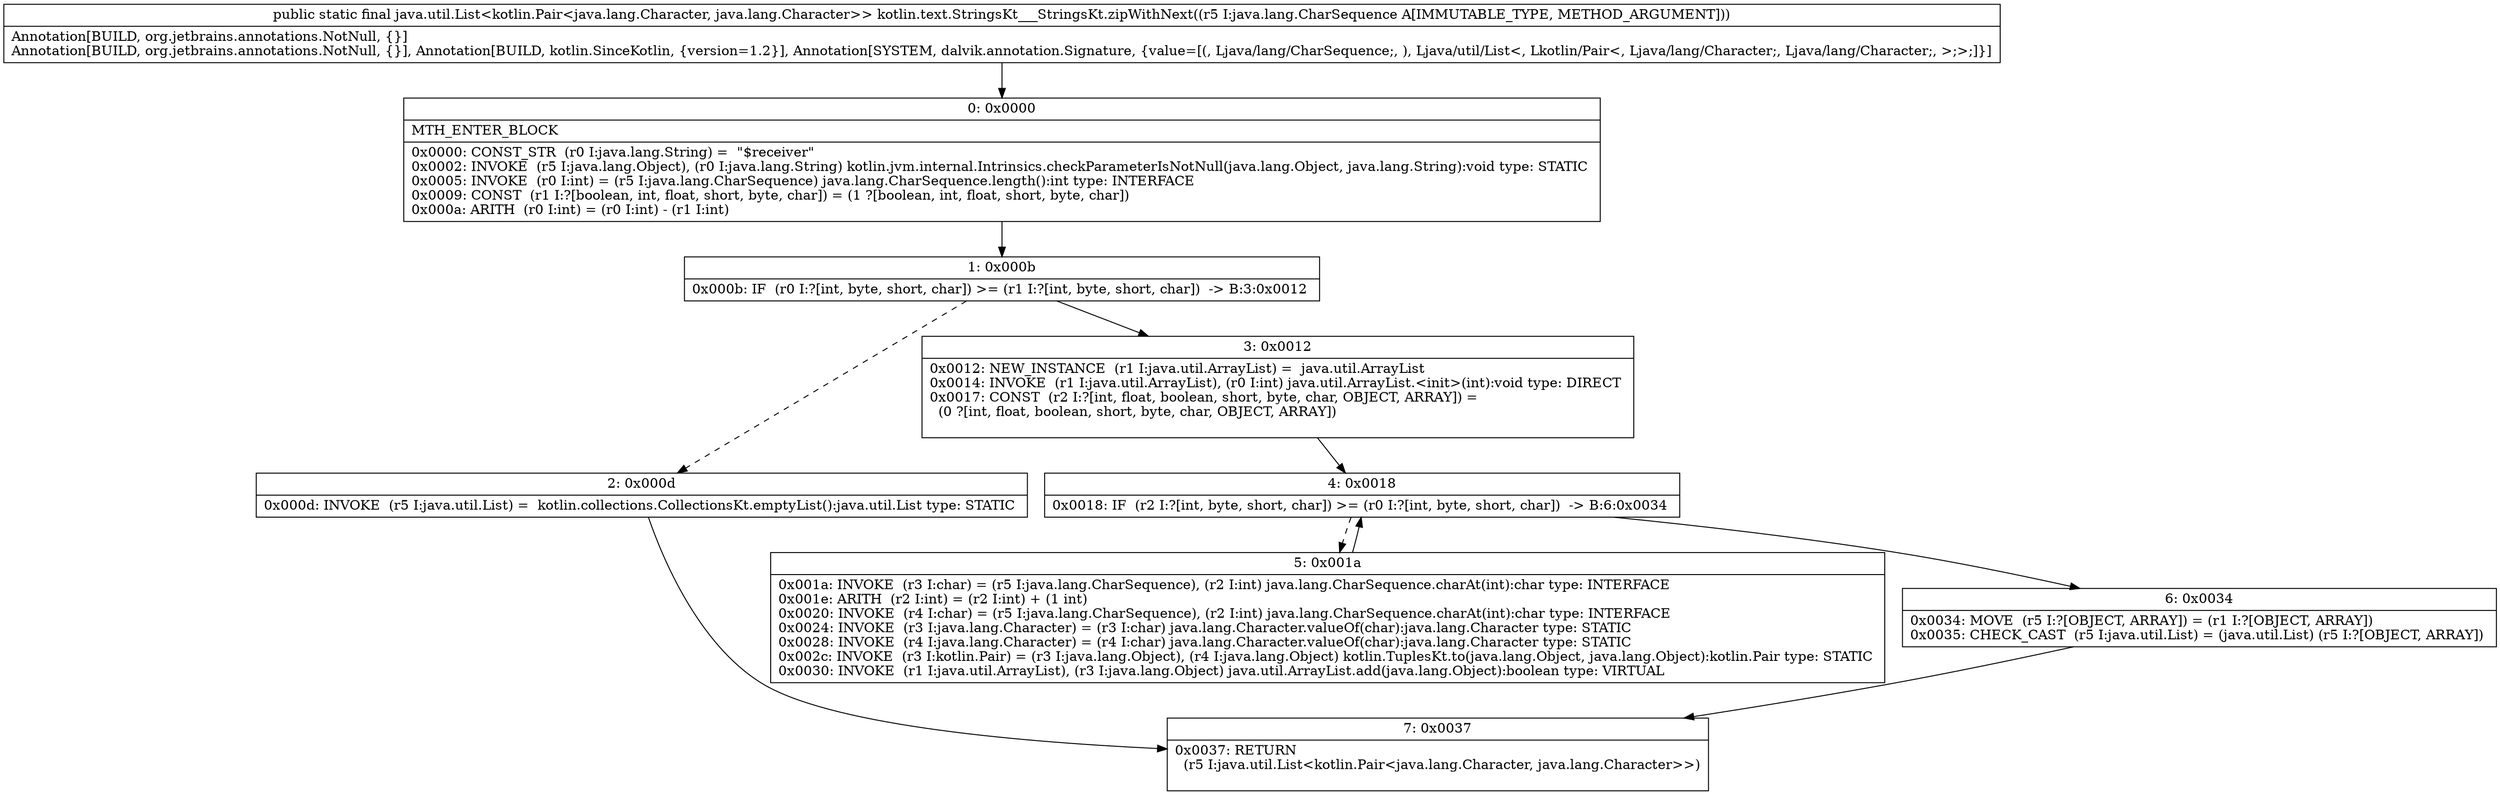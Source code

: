 digraph "CFG forkotlin.text.StringsKt___StringsKt.zipWithNext(Ljava\/lang\/CharSequence;)Ljava\/util\/List;" {
Node_0 [shape=record,label="{0\:\ 0x0000|MTH_ENTER_BLOCK\l|0x0000: CONST_STR  (r0 I:java.lang.String) =  \"$receiver\" \l0x0002: INVOKE  (r5 I:java.lang.Object), (r0 I:java.lang.String) kotlin.jvm.internal.Intrinsics.checkParameterIsNotNull(java.lang.Object, java.lang.String):void type: STATIC \l0x0005: INVOKE  (r0 I:int) = (r5 I:java.lang.CharSequence) java.lang.CharSequence.length():int type: INTERFACE \l0x0009: CONST  (r1 I:?[boolean, int, float, short, byte, char]) = (1 ?[boolean, int, float, short, byte, char]) \l0x000a: ARITH  (r0 I:int) = (r0 I:int) \- (r1 I:int) \l}"];
Node_1 [shape=record,label="{1\:\ 0x000b|0x000b: IF  (r0 I:?[int, byte, short, char]) \>= (r1 I:?[int, byte, short, char])  \-\> B:3:0x0012 \l}"];
Node_2 [shape=record,label="{2\:\ 0x000d|0x000d: INVOKE  (r5 I:java.util.List) =  kotlin.collections.CollectionsKt.emptyList():java.util.List type: STATIC \l}"];
Node_3 [shape=record,label="{3\:\ 0x0012|0x0012: NEW_INSTANCE  (r1 I:java.util.ArrayList) =  java.util.ArrayList \l0x0014: INVOKE  (r1 I:java.util.ArrayList), (r0 I:int) java.util.ArrayList.\<init\>(int):void type: DIRECT \l0x0017: CONST  (r2 I:?[int, float, boolean, short, byte, char, OBJECT, ARRAY]) = \l  (0 ?[int, float, boolean, short, byte, char, OBJECT, ARRAY])\l \l}"];
Node_4 [shape=record,label="{4\:\ 0x0018|0x0018: IF  (r2 I:?[int, byte, short, char]) \>= (r0 I:?[int, byte, short, char])  \-\> B:6:0x0034 \l}"];
Node_5 [shape=record,label="{5\:\ 0x001a|0x001a: INVOKE  (r3 I:char) = (r5 I:java.lang.CharSequence), (r2 I:int) java.lang.CharSequence.charAt(int):char type: INTERFACE \l0x001e: ARITH  (r2 I:int) = (r2 I:int) + (1 int) \l0x0020: INVOKE  (r4 I:char) = (r5 I:java.lang.CharSequence), (r2 I:int) java.lang.CharSequence.charAt(int):char type: INTERFACE \l0x0024: INVOKE  (r3 I:java.lang.Character) = (r3 I:char) java.lang.Character.valueOf(char):java.lang.Character type: STATIC \l0x0028: INVOKE  (r4 I:java.lang.Character) = (r4 I:char) java.lang.Character.valueOf(char):java.lang.Character type: STATIC \l0x002c: INVOKE  (r3 I:kotlin.Pair) = (r3 I:java.lang.Object), (r4 I:java.lang.Object) kotlin.TuplesKt.to(java.lang.Object, java.lang.Object):kotlin.Pair type: STATIC \l0x0030: INVOKE  (r1 I:java.util.ArrayList), (r3 I:java.lang.Object) java.util.ArrayList.add(java.lang.Object):boolean type: VIRTUAL \l}"];
Node_6 [shape=record,label="{6\:\ 0x0034|0x0034: MOVE  (r5 I:?[OBJECT, ARRAY]) = (r1 I:?[OBJECT, ARRAY]) \l0x0035: CHECK_CAST  (r5 I:java.util.List) = (java.util.List) (r5 I:?[OBJECT, ARRAY]) \l}"];
Node_7 [shape=record,label="{7\:\ 0x0037|0x0037: RETURN  \l  (r5 I:java.util.List\<kotlin.Pair\<java.lang.Character, java.lang.Character\>\>)\l \l}"];
MethodNode[shape=record,label="{public static final java.util.List\<kotlin.Pair\<java.lang.Character, java.lang.Character\>\> kotlin.text.StringsKt___StringsKt.zipWithNext((r5 I:java.lang.CharSequence A[IMMUTABLE_TYPE, METHOD_ARGUMENT]))  | Annotation[BUILD, org.jetbrains.annotations.NotNull, \{\}]\lAnnotation[BUILD, org.jetbrains.annotations.NotNull, \{\}], Annotation[BUILD, kotlin.SinceKotlin, \{version=1.2\}], Annotation[SYSTEM, dalvik.annotation.Signature, \{value=[(, Ljava\/lang\/CharSequence;, ), Ljava\/util\/List\<, Lkotlin\/Pair\<, Ljava\/lang\/Character;, Ljava\/lang\/Character;, \>;\>;]\}]\l}"];
MethodNode -> Node_0;
Node_0 -> Node_1;
Node_1 -> Node_2[style=dashed];
Node_1 -> Node_3;
Node_2 -> Node_7;
Node_3 -> Node_4;
Node_4 -> Node_5[style=dashed];
Node_4 -> Node_6;
Node_5 -> Node_4;
Node_6 -> Node_7;
}

